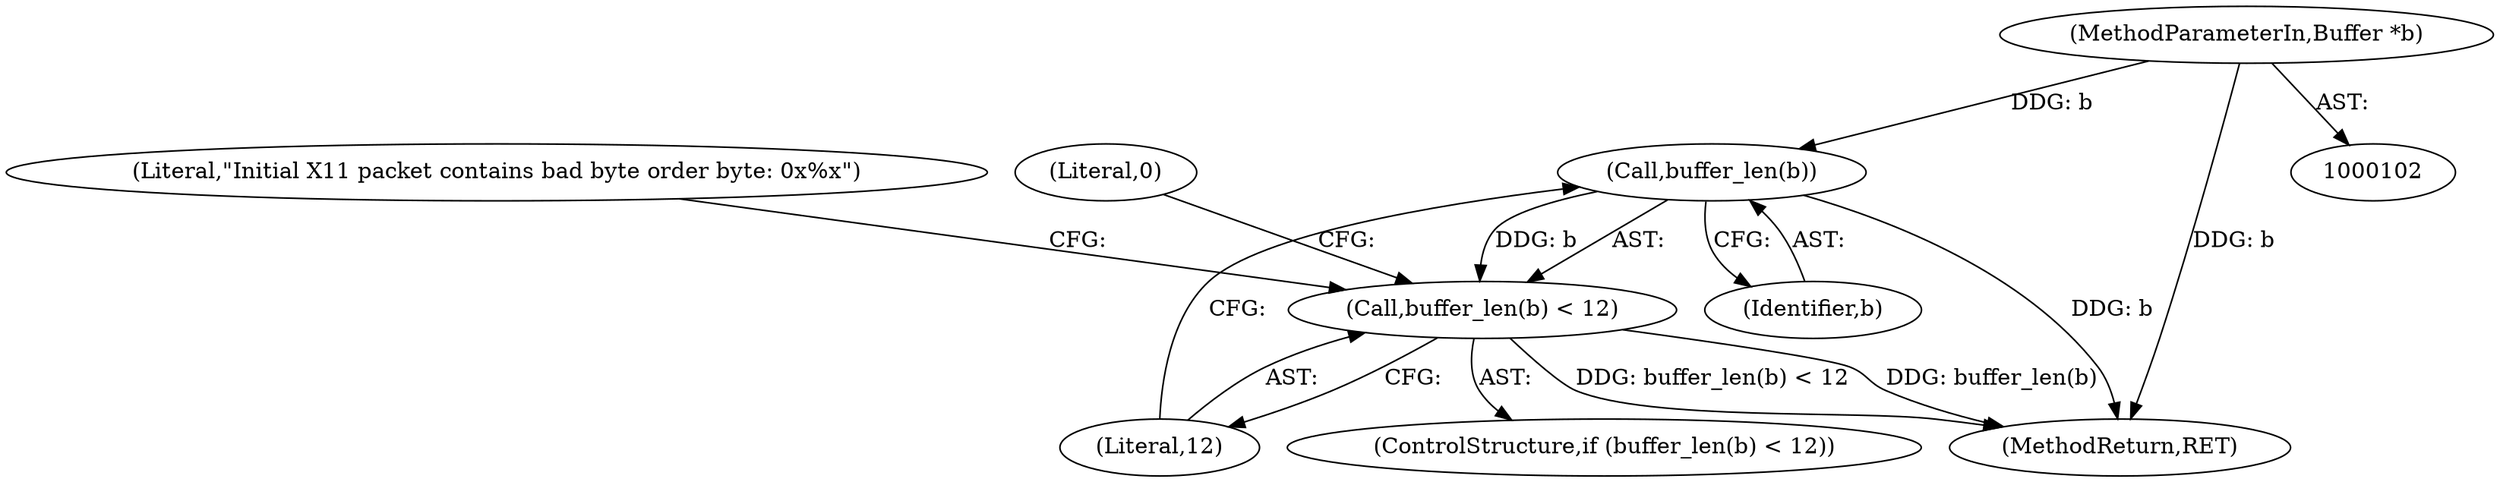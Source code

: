 digraph "0_mindrot_1bf477d3cdf1a864646d59820878783d42357a1d@pointer" {
"1000103" [label="(MethodParameterIn,Buffer *b)"];
"1000129" [label="(Call,buffer_len(b))"];
"1000128" [label="(Call,buffer_len(b) < 12)"];
"1000135" [label="(Literal,\"Initial X11 packet contains bad byte order byte: 0x%x\")"];
"1000130" [label="(Identifier,b)"];
"1000103" [label="(MethodParameterIn,Buffer *b)"];
"1000133" [label="(Literal,0)"];
"1000128" [label="(Call,buffer_len(b) < 12)"];
"1000129" [label="(Call,buffer_len(b))"];
"1000142" [label="(MethodReturn,RET)"];
"1000131" [label="(Literal,12)"];
"1000127" [label="(ControlStructure,if (buffer_len(b) < 12))"];
"1000103" -> "1000102"  [label="AST: "];
"1000103" -> "1000142"  [label="DDG: b"];
"1000103" -> "1000129"  [label="DDG: b"];
"1000129" -> "1000128"  [label="AST: "];
"1000129" -> "1000130"  [label="CFG: "];
"1000130" -> "1000129"  [label="AST: "];
"1000131" -> "1000129"  [label="CFG: "];
"1000129" -> "1000142"  [label="DDG: b"];
"1000129" -> "1000128"  [label="DDG: b"];
"1000128" -> "1000127"  [label="AST: "];
"1000128" -> "1000131"  [label="CFG: "];
"1000131" -> "1000128"  [label="AST: "];
"1000133" -> "1000128"  [label="CFG: "];
"1000135" -> "1000128"  [label="CFG: "];
"1000128" -> "1000142"  [label="DDG: buffer_len(b) < 12"];
"1000128" -> "1000142"  [label="DDG: buffer_len(b)"];
}
